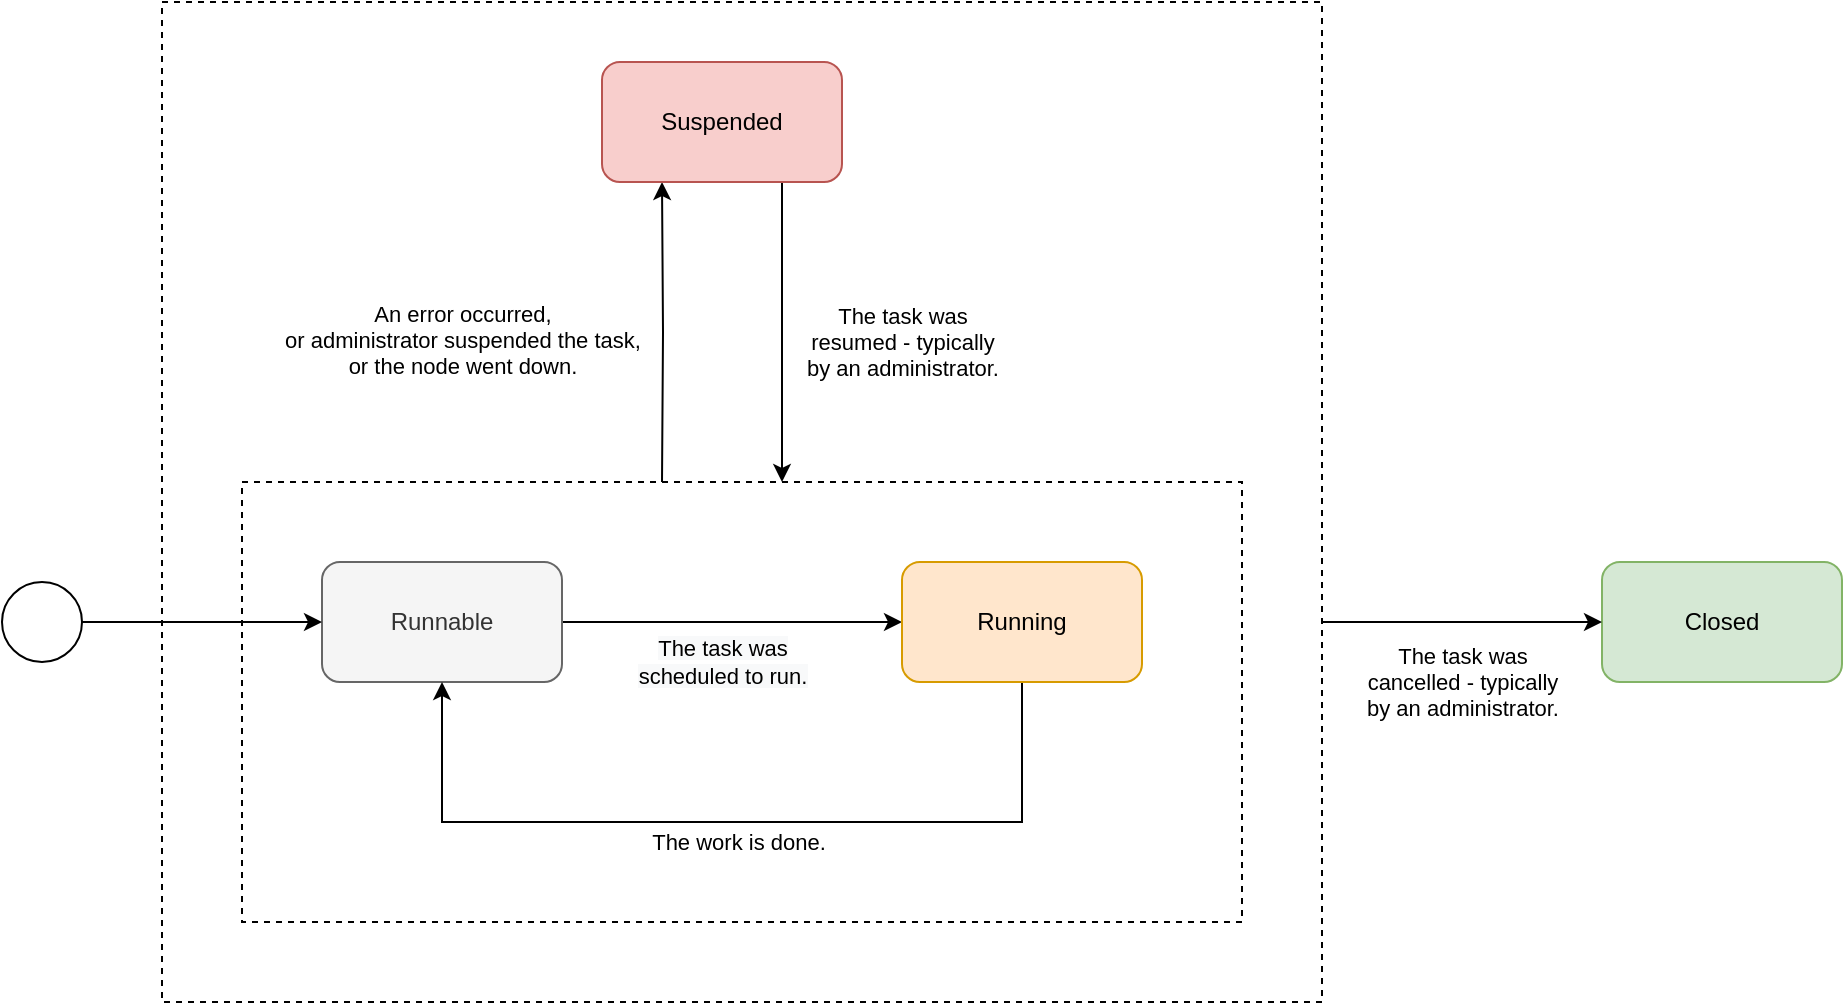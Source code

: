 <mxfile version="13.9.9" type="device"><diagram id="Zxpj1hjux-uRc0Gh2ImO" name="Page-1"><mxGraphModel dx="1913" dy="966" grid="1" gridSize="10" guides="1" tooltips="1" connect="1" arrows="1" fold="1" page="1" pageScale="1" pageWidth="827" pageHeight="1169" math="0" shadow="0"><root><mxCell id="0"/><mxCell id="1" parent="0"/><mxCell id="4bA3Y9n7OJwaUl2XjVys-1" value="" style="rounded=0;whiteSpace=wrap;html=1;dashed=1;fillColor=none;" vertex="1" parent="1"><mxGeometry x="50" y="290" width="500" height="220" as="geometry"/></mxCell><mxCell id="SKWEHYVh2HncuVmmfn2r-2" value="" style="ellipse;whiteSpace=wrap;html=1;aspect=fixed;" parent="1" vertex="1"><mxGeometry x="-70" y="340" width="40" height="40" as="geometry"/></mxCell><mxCell id="SKWEHYVh2HncuVmmfn2r-7" value="&lt;span style=&quot;background-color: rgb(248 , 249 , 250)&quot;&gt;The task was&lt;br&gt;scheduled to run.&lt;/span&gt;" style="edgeStyle=orthogonalEdgeStyle;rounded=0;orthogonalLoop=1;jettySize=auto;html=1;exitX=1;exitY=0.5;exitDx=0;exitDy=0;entryX=0;entryY=0.5;entryDx=0;entryDy=0;" parent="1" source="SKWEHYVh2HncuVmmfn2r-4" target="SKWEHYVh2HncuVmmfn2r-6" edge="1"><mxGeometry x="-0.059" y="-20" relative="1" as="geometry"><mxPoint as="offset"/></mxGeometry></mxCell><mxCell id="SKWEHYVh2HncuVmmfn2r-4" value="Runnable" style="rounded=1;whiteSpace=wrap;html=1;fillColor=#f5f5f5;strokeColor=#666666;fontColor=#333333;" parent="1" vertex="1"><mxGeometry x="90" y="330" width="120" height="60" as="geometry"/></mxCell><mxCell id="SKWEHYVh2HncuVmmfn2r-19" value="An error occurred,&lt;br&gt;or administrator suspended the task,&lt;br&gt;or the node went down." style="edgeStyle=orthogonalEdgeStyle;rounded=0;orthogonalLoop=1;jettySize=auto;html=1;exitX=0.25;exitY=0;exitDx=0;exitDy=0;entryX=0.25;entryY=1;entryDx=0;entryDy=0;" parent="1" target="SKWEHYVh2HncuVmmfn2r-17" edge="1"><mxGeometry x="-0.067" y="100" relative="1" as="geometry"><mxPoint as="offset"/><mxPoint x="260" y="290" as="sourcePoint"/></mxGeometry></mxCell><mxCell id="SKWEHYVh2HncuVmmfn2r-28" value="The work is done." style="edgeStyle=orthogonalEdgeStyle;rounded=0;orthogonalLoop=1;jettySize=auto;html=1;exitX=0.5;exitY=1;exitDx=0;exitDy=0;entryX=0.5;entryY=1;entryDx=0;entryDy=0;" parent="1" source="SKWEHYVh2HncuVmmfn2r-6" target="SKWEHYVh2HncuVmmfn2r-4" edge="1"><mxGeometry x="-0.012" y="10" relative="1" as="geometry"><Array as="points"><mxPoint x="440" y="460"/><mxPoint x="150" y="460"/></Array><mxPoint as="offset"/></mxGeometry></mxCell><mxCell id="SKWEHYVh2HncuVmmfn2r-6" value="Running" style="rounded=1;whiteSpace=wrap;html=1;fillColor=#ffe6cc;strokeColor=#d79b00;" parent="1" vertex="1"><mxGeometry x="380" y="330" width="120" height="60" as="geometry"/></mxCell><mxCell id="SKWEHYVh2HncuVmmfn2r-10" value="Closed" style="rounded=1;whiteSpace=wrap;html=1;fillColor=#d5e8d4;strokeColor=#82b366;" parent="1" vertex="1"><mxGeometry x="730" y="330" width="120" height="60" as="geometry"/></mxCell><mxCell id="SKWEHYVh2HncuVmmfn2r-20" value="The task was&lt;br&gt;resumed - typically&lt;br&gt;by an administrator." style="edgeStyle=orthogonalEdgeStyle;rounded=0;orthogonalLoop=1;jettySize=auto;html=1;exitX=0.75;exitY=1;exitDx=0;exitDy=0;entryX=0.75;entryY=0;entryDx=0;entryDy=0;" parent="1" source="SKWEHYVh2HncuVmmfn2r-17" edge="1"><mxGeometry x="0.067" y="60" relative="1" as="geometry"><mxPoint as="offset"/><mxPoint x="320" y="290" as="targetPoint"/></mxGeometry></mxCell><mxCell id="SKWEHYVh2HncuVmmfn2r-17" value="Suspended" style="rounded=1;whiteSpace=wrap;html=1;fillColor=#f8cecc;strokeColor=#b85450;" parent="1" vertex="1"><mxGeometry x="230" y="80" width="120" height="60" as="geometry"/></mxCell><mxCell id="SKWEHYVh2HncuVmmfn2r-27" style="edgeStyle=orthogonalEdgeStyle;rounded=0;orthogonalLoop=1;jettySize=auto;html=1;exitX=1;exitY=0.5;exitDx=0;exitDy=0;entryX=0;entryY=0.5;entryDx=0;entryDy=0;" parent="1" source="SKWEHYVh2HncuVmmfn2r-2" target="SKWEHYVh2HncuVmmfn2r-4" edge="1"><mxGeometry relative="1" as="geometry"><mxPoint y="360" as="sourcePoint"/></mxGeometry></mxCell><mxCell id="4bA3Y9n7OJwaUl2XjVys-3" value="The task was&lt;br&gt;cancelled - typically&lt;br&gt;by an administrator." style="edgeStyle=orthogonalEdgeStyle;rounded=0;orthogonalLoop=1;jettySize=auto;html=1;exitX=1;exitY=0.62;exitDx=0;exitDy=0;entryX=0;entryY=0.5;entryDx=0;entryDy=0;exitPerimeter=0;" edge="1" parent="1" source="4bA3Y9n7OJwaUl2XjVys-2" target="SKWEHYVh2HncuVmmfn2r-10"><mxGeometry y="-30" relative="1" as="geometry"><mxPoint as="offset"/></mxGeometry></mxCell><mxCell id="4bA3Y9n7OJwaUl2XjVys-2" value="" style="rounded=0;whiteSpace=wrap;html=1;dashed=1;fillColor=none;" vertex="1" parent="1"><mxGeometry x="10" y="50" width="580" height="500" as="geometry"/></mxCell></root></mxGraphModel></diagram></mxfile>